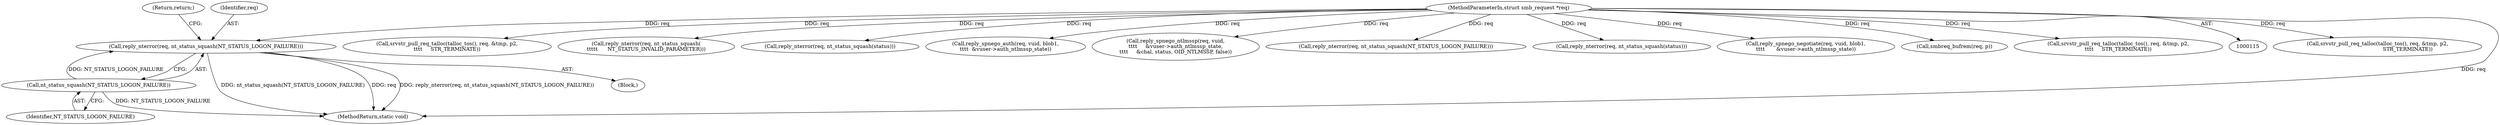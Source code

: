 digraph "0_samba_9280051bfba337458722fb157f3082f93cbd9f2b@pointer" {
"1000199" [label="(Call,reply_nterror(req, nt_status_squash(NT_STATUS_LOGON_FAILURE)))"];
"1000116" [label="(MethodParameterIn,struct smb_request *req)"];
"1000201" [label="(Call,nt_status_squash(NT_STATUS_LOGON_FAILURE))"];
"1000237" [label="(Call,srvstr_pull_req_talloc(talloc_tos(), req, &tmp, p2,\n                                     STR_TERMINATE))"];
"1000203" [label="(Return,return;)"];
"1000116" [label="(MethodParameterIn,struct smb_request *req)"];
"1000201" [label="(Call,nt_status_squash(NT_STATUS_LOGON_FAILURE))"];
"1000532" [label="(MethodReturn,static void)"];
"1000267" [label="(Call,srvstr_pull_req_talloc(talloc_tos(), req, &tmp, p2,\n\t\t\t\t     STR_TERMINATE))"];
"1000362" [label="(Call,reply_nterror(req, nt_status_squash(\n\t\t\t\t\t      NT_STATUS_INVALID_PARAMETER)))"];
"1000403" [label="(Call,reply_nterror(req, nt_status_squash(status)))"];
"1000440" [label="(Call,reply_spnego_auth(req, vuid, blob1,\n\t\t\t\t  &vuser->auth_ntlmssp_state))"];
"1000198" [label="(Block,)"];
"1000506" [label="(Call,reply_spnego_ntlmssp(req, vuid,\n\t\t\t\t     &vuser->auth_ntlmssp_state,\n\t\t\t\t     &chal, status, OID_NTLMSSP, false))"];
"1000528" [label="(Call,reply_nterror(req, nt_status_squash(NT_STATUS_LOGON_FAILURE)))"];
"1000202" [label="(Identifier,NT_STATUS_LOGON_FAILURE)"];
"1000489" [label="(Call,reply_nterror(req, nt_status_squash(status)))"];
"1000418" [label="(Call,reply_spnego_negotiate(req, vuid, blob1,\n\t\t\t\t       &vuser->auth_ntlmssp_state))"];
"1000199" [label="(Call,reply_nterror(req, nt_status_squash(NT_STATUS_LOGON_FAILURE)))"];
"1000206" [label="(Call,smbreq_bufrem(req, p))"];
"1000200" [label="(Identifier,req)"];
"1000252" [label="(Call,srvstr_pull_req_talloc(talloc_tos(), req, &tmp, p2,\n\t\t\t\t     STR_TERMINATE))"];
"1000199" -> "1000198"  [label="AST: "];
"1000199" -> "1000201"  [label="CFG: "];
"1000200" -> "1000199"  [label="AST: "];
"1000201" -> "1000199"  [label="AST: "];
"1000203" -> "1000199"  [label="CFG: "];
"1000199" -> "1000532"  [label="DDG: nt_status_squash(NT_STATUS_LOGON_FAILURE)"];
"1000199" -> "1000532"  [label="DDG: req"];
"1000199" -> "1000532"  [label="DDG: reply_nterror(req, nt_status_squash(NT_STATUS_LOGON_FAILURE))"];
"1000116" -> "1000199"  [label="DDG: req"];
"1000201" -> "1000199"  [label="DDG: NT_STATUS_LOGON_FAILURE"];
"1000116" -> "1000115"  [label="AST: "];
"1000116" -> "1000532"  [label="DDG: req"];
"1000116" -> "1000206"  [label="DDG: req"];
"1000116" -> "1000237"  [label="DDG: req"];
"1000116" -> "1000252"  [label="DDG: req"];
"1000116" -> "1000267"  [label="DDG: req"];
"1000116" -> "1000362"  [label="DDG: req"];
"1000116" -> "1000403"  [label="DDG: req"];
"1000116" -> "1000418"  [label="DDG: req"];
"1000116" -> "1000440"  [label="DDG: req"];
"1000116" -> "1000489"  [label="DDG: req"];
"1000116" -> "1000506"  [label="DDG: req"];
"1000116" -> "1000528"  [label="DDG: req"];
"1000201" -> "1000202"  [label="CFG: "];
"1000202" -> "1000201"  [label="AST: "];
"1000201" -> "1000532"  [label="DDG: NT_STATUS_LOGON_FAILURE"];
}
